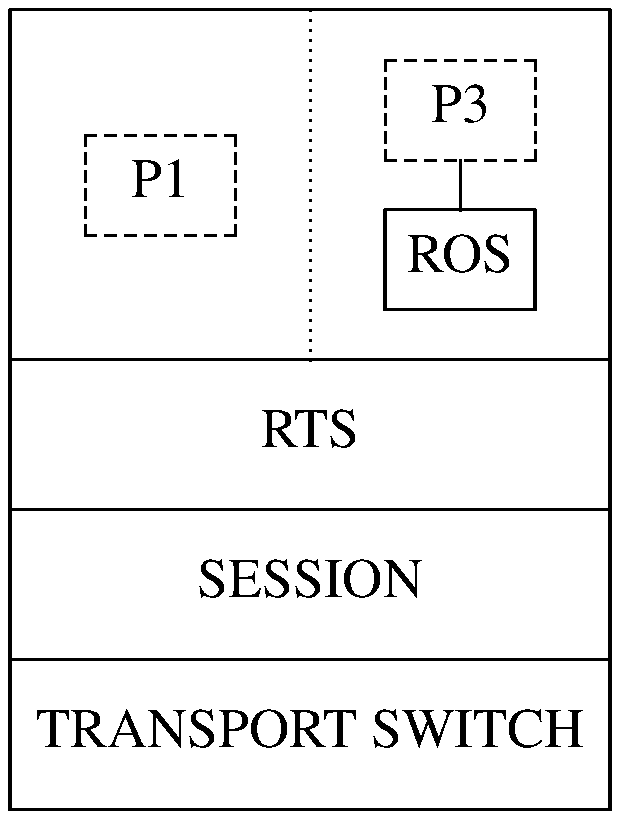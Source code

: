 .PS
.ps 20
## figure H-8
boxwid = 4 * boxwid
B1:	box height 7*boxht/2
B2:	box with .n at B1.s "RTS" height 3*boxht/2
B3:	box with .n at B2.s "SESSION" height 3*boxht/2
B4:	box with .n at B3.s "TRANSPORT SWITCH" height 3*boxht/2
	line dotted from B1.n to B1.s
##
boxwid = boxwid / 4
B1a:	box with .w at (B1.w.x+boxwid/2, B1.w.y) "P1" dashed
B1b:	box with .ne at (B1.ne.x-boxwid/2, B1.n.y-boxht/2) "P3" dashed
B1c:	box with .se at (B1.ne.x-boxwid/2, B1.s.y+boxht/2) "ROS"
	line from B1b.s to B1c.n
##
.PE
